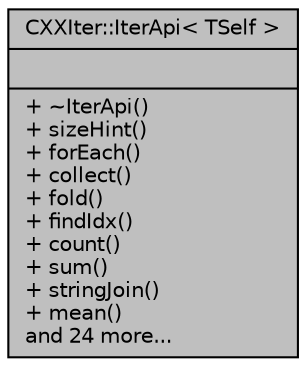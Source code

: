digraph "CXXIter::IterApi&lt; TSelf &gt;"
{
 // INTERACTIVE_SVG=YES
 // LATEX_PDF_SIZE
  bgcolor="transparent";
  edge [fontname="Helvetica",fontsize="10",labelfontname="Helvetica",labelfontsize="10"];
  node [fontname="Helvetica",fontsize="10",shape=record];
  Node1 [label="{CXXIter::IterApi\< TSelf \>\n||+ ~IterApi()\l+ sizeHint()\l+ forEach()\l+ collect()\l+ fold()\l+ findIdx()\l+ count()\l+ sum()\l+ stringJoin()\l+ mean()\land 24 more...\l}",height=0.2,width=0.4,color="black", fillcolor="grey75", style="filled", fontcolor="black",tooltip="Public Iterator API surface."];
}
